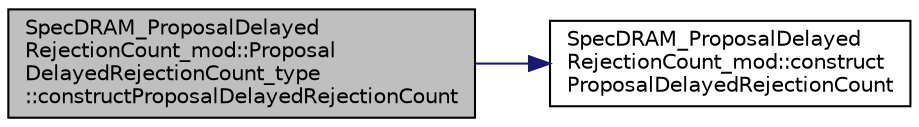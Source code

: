 digraph "SpecDRAM_ProposalDelayedRejectionCount_mod::ProposalDelayedRejectionCount_type::constructProposalDelayedRejectionCount"
{
 // LATEX_PDF_SIZE
  edge [fontname="Helvetica",fontsize="10",labelfontname="Helvetica",labelfontsize="10"];
  node [fontname="Helvetica",fontsize="10",shape=record];
  rankdir="LR";
  Node1 [label="SpecDRAM_ProposalDelayed\lRejectionCount_mod::Proposal\lDelayedRejectionCount_type\l::constructProposalDelayedRejectionCount",height=0.2,width=0.4,color="black", fillcolor="grey75", style="filled", fontcolor="black",tooltip=" "];
  Node1 -> Node2 [color="midnightblue",fontsize="10",style="solid",fontname="Helvetica"];
  Node2 [label="SpecDRAM_ProposalDelayed\lRejectionCount_mod::construct\lProposalDelayedRejectionCount",height=0.2,width=0.4,color="black", fillcolor="white", style="filled",URL="$namespaceSpecDRAM__ProposalDelayedRejectionCount__mod.html#a6094c0a49016e4cbb40039f31d5d8c7e",tooltip=" "];
}

